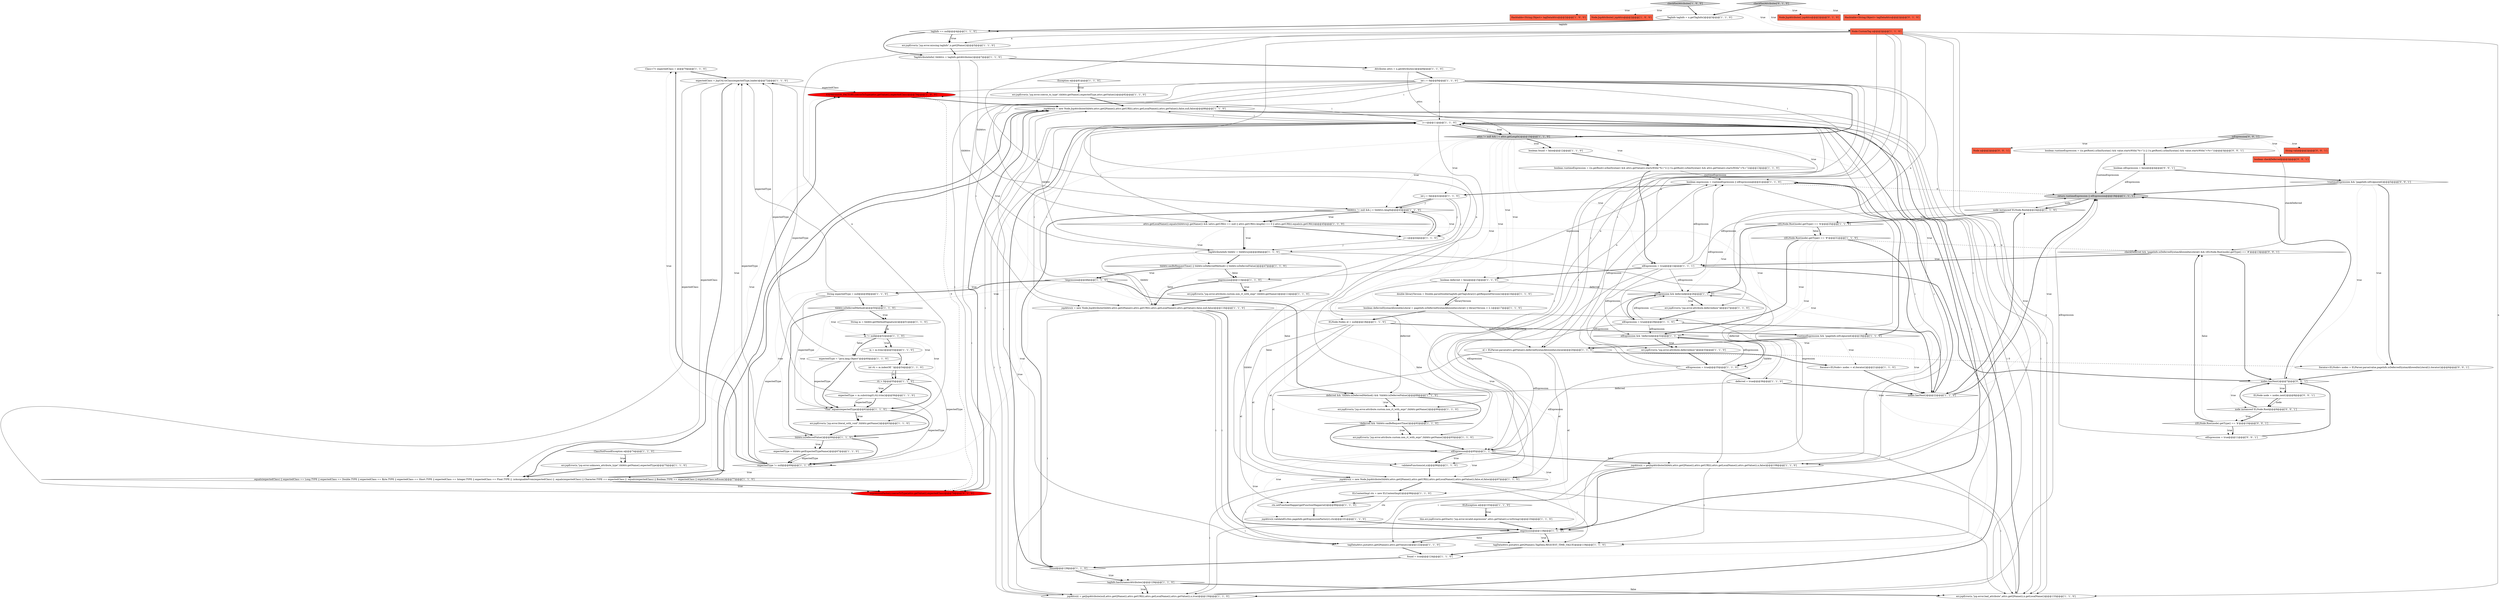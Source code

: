 digraph {
1 [style = filled, label = "Class<?> expectedClass = @@@70@@@['1', '1', '0']", fillcolor = white, shape = ellipse image = "AAA0AAABBB1BBB"];
57 [style = filled, label = "err.jspError(n,\"jsp.error.attribute.custom.non_rt_with_expr\",tldAttr.getName())@@@93@@@['1', '1', '0']", fillcolor = white, shape = ellipse image = "AAA0AAABBB1BBB"];
15 [style = filled, label = "boolean runtimeExpression = ((n.getRoot().isXmlSyntax() && attrs.getValue(i).startsWith(\"%=\")) || (!n.getRoot().isXmlSyntax() && attrs.getValue(i).startsWith(\"<%=\")))@@@13@@@['1', '1', '0']", fillcolor = white, shape = ellipse image = "AAA0AAABBB1BBB"];
95 [style = filled, label = "boolean checkDeferred@@@2@@@['0', '0', '1']", fillcolor = tomato, shape = box image = "AAA0AAABBB3BBB"];
35 [style = filled, label = "expectedType = tldAttr.getExpectedTypeName()@@@67@@@['1', '1', '0']", fillcolor = white, shape = ellipse image = "AAA0AAABBB1BBB"];
55 [style = filled, label = "this.err.jspError(n.getStart(),\"jsp.error.invalid.expression\",attrs.getValue(i),e.toString())@@@104@@@['1', '1', '0']", fillcolor = white, shape = ellipse image = "AAA0AAABBB1BBB"];
11 [style = filled, label = "elExpression && !deferred@@@32@@@['1', '1', '0']", fillcolor = white, shape = diamond image = "AAA0AAABBB1BBB"];
81 [style = filled, label = "int j = 0@@@42@@@['1', '1', '0']", fillcolor = white, shape = ellipse image = "AAA0AAABBB1BBB"];
2 [style = filled, label = "Node.JspAttribute(( jspAttrs@@@2@@@['1', '0', '0']", fillcolor = tomato, shape = box image = "AAA0AAABBB1BBB"];
104 [style = filled, label = "Node n@@@2@@@['0', '0', '1']", fillcolor = tomato, shape = box image = "AAA0AAABBB3BBB"];
9 [style = filled, label = "elExpression && deferred@@@26@@@['1', '1', '0']", fillcolor = white, shape = diamond image = "AAA0AAABBB1BBB"];
89 [style = filled, label = "Node.JspAttribute(( jspAttrs@@@2@@@['0', '1', '0']", fillcolor = tomato, shape = box image = "AAA0AAABBB2BBB"];
22 [style = filled, label = "elExpression@@@95@@@['1', '1', '0']", fillcolor = white, shape = diamond image = "AAA0AAABBB1BBB"];
52 [style = filled, label = "elExpression = true@@@35@@@['1', '1', '0']", fillcolor = white, shape = ellipse image = "AAA0AAABBB1BBB"];
0 [style = filled, label = "ELNode.Nodes el = null@@@18@@@['1', '1', '0']", fillcolor = white, shape = ellipse image = "AAA0AAABBB1BBB"];
48 [style = filled, label = "expression@@@113@@@['1', '1', '0']", fillcolor = white, shape = diamond image = "AAA0AAABBB1BBB"];
82 [style = filled, label = "boolean expression = runtimeExpression || elExpression@@@41@@@['1', '1', '0']", fillcolor = white, shape = ellipse image = "AAA0AAABBB1BBB"];
53 [style = filled, label = "err.jspError(n,\"jsp.error.attribute.custom.non_rt_with_expr\",tldAttr.getName())@@@90@@@['1', '1', '0']", fillcolor = white, shape = ellipse image = "AAA0AAABBB1BBB"];
29 [style = filled, label = "expectedType = \"java.lang.Object\"@@@60@@@['1', '1', '0']", fillcolor = white, shape = ellipse image = "AAA0AAABBB1BBB"];
49 [style = filled, label = "int i = 0@@@9@@@['1', '1', '0']", fillcolor = white, shape = ellipse image = "AAA0AAABBB1BBB"];
23 [style = filled, label = "!deferred && !tldAttr.canBeRequestTime()@@@92@@@['1', '1', '0']", fillcolor = white, shape = diamond image = "AAA0AAABBB1BBB"];
76 [style = filled, label = "validateFunctions(el,n)@@@96@@@['1', '1', '0']", fillcolor = white, shape = ellipse image = "AAA0AAABBB1BBB"];
38 [style = filled, label = "i++@@@11@@@['1', '1', '0']", fillcolor = white, shape = ellipse image = "AAA0AAABBB1BBB"];
75 [style = filled, label = "err.jspError(n,\"jsp.error.coerce_to_type\",tldAttr.getName(),expectedType,attrs.getValue(i))@@@82@@@['1', '1', '0']", fillcolor = white, shape = ellipse image = "AAA0AAABBB1BBB"];
8 [style = filled, label = "ctx.setFunctionMapper(getFunctionMapper(el))@@@99@@@['1', '1', '0']", fillcolor = white, shape = ellipse image = "AAA0AAABBB1BBB"];
63 [style = filled, label = "tldAttr.isDeferredValue()@@@66@@@['1', '1', '0']", fillcolor = white, shape = diamond image = "AAA0AAABBB1BBB"];
97 [style = filled, label = "elExpression = true@@@11@@@['0', '0', '1']", fillcolor = white, shape = ellipse image = "AAA0AAABBB3BBB"];
20 [style = filled, label = "jspAttrs(i( = new Node.JspAttribute(tldAttr,attrs.getQName(i),attrs.getURI(i),attrs.getLocalName(i),attrs.getValue(i),false,el,false)@@@97@@@['1', '1', '0']", fillcolor = white, shape = ellipse image = "AAA0AAABBB1BBB"];
31 [style = filled, label = "ELException e@@@103@@@['1', '1', '0']", fillcolor = white, shape = diamond image = "AAA0AAABBB1BBB"];
12 [style = filled, label = "tagDataAttrs.put(attrs.getQName(i),TagData.REQUEST_TIME_VALUE)@@@119@@@['1', '1', '0']", fillcolor = white, shape = ellipse image = "AAA0AAABBB1BBB"];
65 [style = filled, label = "tagInfo.hasDynamicAttributes()@@@129@@@['1', '1', '0']", fillcolor = white, shape = diamond image = "AAA0AAABBB1BBB"];
94 [style = filled, label = "isExpression['0', '0', '1']", fillcolor = lightgray, shape = diamond image = "AAA0AAABBB3BBB"];
34 [style = filled, label = "expectedType = m.substring(0,rti).trim()@@@56@@@['1', '1', '0']", fillcolor = white, shape = ellipse image = "AAA0AAABBB1BBB"];
33 [style = filled, label = "return runtimeExpression || elExpression@@@19@@@['1', '1', '1']", fillcolor = lightgray, shape = ellipse image = "AAA0AAABBB1BBB"];
68 [style = filled, label = "attrs != null && i < attrs.getLength()@@@10@@@['1', '1', '0']", fillcolor = lightgray, shape = diamond image = "AAA0AAABBB1BBB"];
61 [style = filled, label = "boolean deferred = false@@@15@@@['1', '1', '0']", fillcolor = white, shape = ellipse image = "AAA0AAABBB1BBB"];
70 [style = filled, label = "elExpression = true@@@29@@@['1', '1', '0']", fillcolor = white, shape = ellipse image = "AAA0AAABBB1BBB"];
16 [style = filled, label = "err.jspError(n,\"jsp.error.attribute.deferredmix\")@@@27@@@['1', '1', '0']", fillcolor = white, shape = ellipse image = "AAA0AAABBB1BBB"];
103 [style = filled, label = "nodes.hasNext()@@@7@@@['0', '0', '1']", fillcolor = white, shape = diamond image = "AAA0AAABBB3BBB"];
93 [style = filled, label = "Iterator<ELNode> nodes = ELParser.parse(value,pageInfo.isDeferredSyntaxAllowedAsLiteral()).iterator()@@@6@@@['0', '0', '1']", fillcolor = white, shape = ellipse image = "AAA0AAABBB3BBB"];
100 [style = filled, label = "node instanceof ELNode.Root@@@9@@@['0', '0', '1']", fillcolor = white, shape = diamond image = "AAA0AAABBB3BBB"];
43 [style = filled, label = "String m = tldAttr.getMethodSignature()@@@51@@@['1', '1', '0']", fillcolor = white, shape = ellipse image = "AAA0AAABBB1BBB"];
58 [style = filled, label = "EXPRESSION_FACTORY.coerceToType(attrs.getValue(i),expectedClass)@@@79@@@['1', '0', '0']", fillcolor = red, shape = ellipse image = "AAA1AAABBB1BBB"];
74 [style = filled, label = "elExpression = true@@@14@@@['1', '1', '1']", fillcolor = white, shape = ellipse image = "AAA0AAABBB1BBB"];
19 [style = filled, label = "jspAttrs(i(.validateEL(this.pageInfo.getExpressionFactory(),ctx)@@@101@@@['1', '1', '0']", fillcolor = white, shape = ellipse image = "AAA0AAABBB1BBB"];
4 [style = filled, label = "tldAttr.canBeRequestTime() || tldAttr.isDeferredMethod() || tldAttr.isDeferredValue()@@@47@@@['1', '1', '0']", fillcolor = white, shape = diamond image = "AAA0AAABBB1BBB"];
45 [style = filled, label = "TagAttributeInfo tldAttr = tldAttrs(j(@@@46@@@['1', '1', '0']", fillcolor = white, shape = ellipse image = "AAA0AAABBB1BBB"];
101 [style = filled, label = "((ELNode.Root)node).getType() == '$'@@@10@@@['0', '0', '1']", fillcolor = white, shape = diamond image = "AAA0AAABBB3BBB"];
28 [style = filled, label = "el = ELParser.parse(attrs.getValue(i),deferredSyntaxAllowedAsLiteral)@@@20@@@['1', '1', '0']", fillcolor = white, shape = ellipse image = "AAA0AAABBB1BBB"];
56 [style = filled, label = "found = true@@@124@@@['1', '1', '0']", fillcolor = white, shape = ellipse image = "AAA0AAABBB1BBB"];
26 [style = filled, label = "Hashtable<String,Object> tagDataAttrs@@@2@@@['1', '0', '0']", fillcolor = tomato, shape = box image = "AAA0AAABBB1BBB"];
71 [style = filled, label = "jspAttrs(i( = getJspAttribute(null,attrs.getQName(i),attrs.getURI(i),attrs.getLocalName(i),attrs.getValue(i),n,true)@@@130@@@['1', '1', '0']", fillcolor = white, shape = ellipse image = "AAA0AAABBB1BBB"];
24 [style = filled, label = "jspAttrs(i( = getJspAttribute(tldAttr,attrs.getQName(i),attrs.getURI(i),attrs.getLocalName(i),attrs.getValue(i),n,false)@@@108@@@['1', '1', '0']", fillcolor = white, shape = ellipse image = "AAA0AAABBB1BBB"];
79 [style = filled, label = "err.jspError(n,\"jsp.error.literal_with_void\",tldAttr.getName())@@@63@@@['1', '1', '0']", fillcolor = white, shape = ellipse image = "AAA0AAABBB1BBB"];
85 [style = filled, label = "boolean deferredSyntaxAllowedAsLiteral = pageInfo.isDeferredSyntaxAllowedAsLiteral() || libraryVersion < 2.1@@@17@@@['1', '1', '0']", fillcolor = white, shape = ellipse image = "AAA0AAABBB1BBB"];
102 [style = filled, label = "ELNode node = nodes.next()@@@8@@@['0', '0', '1']", fillcolor = white, shape = ellipse image = "AAA0AAABBB3BBB"];
17 [style = filled, label = "expectedClass = JspUtil.toClass(expectedType,loader)@@@72@@@['1', '1', '0']", fillcolor = white, shape = ellipse image = "AAA0AAABBB1BBB"];
60 [style = filled, label = "err.jspError(n,\"jsp.error.attribute.custom.non_rt_with_expr\",tldAttr.getName())@@@114@@@['1', '1', '0']", fillcolor = white, shape = ellipse image = "AAA0AAABBB1BBB"];
54 [style = filled, label = "\"void\".equals(expectedType)@@@62@@@['1', '1', '0']", fillcolor = white, shape = diamond image = "AAA0AAABBB1BBB"];
90 [style = filled, label = "Hashtable<String,Object> tagDataAttrs@@@2@@@['0', '1', '0']", fillcolor = tomato, shape = box image = "AAA0AAABBB2BBB"];
13 [style = filled, label = "TagAttributeInfo(( tldAttrs = tagInfo.getAttributes()@@@7@@@['1', '1', '0']", fillcolor = white, shape = ellipse image = "AAA0AAABBB1BBB"];
47 [style = filled, label = ".equals(expectedClass) || expectedClass == Long.TYPE || expectedClass == Double.TYPE || expectedClass == Byte.TYPE || expectedClass == Short.TYPE || expectedClass == Integer.TYPE || expectedClass == Float.TYPE || .isAssignableFrom(expectedClass) || .equals(expectedClass) || Character.TYPE == expectedClass || .equals(expectedClass) || Boolean.TYPE == expectedClass || expectedClass.isEnum()@@@77@@@['1', '1', '0']", fillcolor = white, shape = diamond image = "AAA0AAABBB1BBB"];
77 [style = filled, label = "expression@@@118@@@['1', '1', '0']", fillcolor = white, shape = diamond image = "AAA0AAABBB1BBB"];
78 [style = filled, label = "double libraryVersion = Double.parseDouble(tagInfo.getTagLibrary().getRequiredVersion())@@@16@@@['1', '1', '0']", fillcolor = white, shape = ellipse image = "AAA0AAABBB1BBB"];
86 [style = filled, label = "ELContextImpl ctx = new ELContextImpl()@@@98@@@['1', '1', '0']", fillcolor = white, shape = ellipse image = "AAA0AAABBB1BBB"];
14 [style = filled, label = "!found@@@128@@@['1', '1', '0']", fillcolor = white, shape = diamond image = "AAA0AAABBB1BBB"];
30 [style = filled, label = "err.jspError(n,\"jsp.error.missing.tagInfo\",n.getQName())@@@5@@@['1', '1', '0']", fillcolor = white, shape = ellipse image = "AAA0AAABBB1BBB"];
99 [style = filled, label = "boolean runtimeExpression = ((n.getRoot().isXmlSyntax() && value.startsWith(\"%=\")) || (!n.getRoot().isXmlSyntax() && value.startsWith(\"<%=\")))@@@3@@@['0', '0', '1']", fillcolor = white, shape = ellipse image = "AAA0AAABBB3BBB"];
36 [style = filled, label = "deferred && !tldAttr.isDeferredMethod() && !tldAttr.isDeferredValue()@@@89@@@['1', '1', '0']", fillcolor = white, shape = diamond image = "AAA0AAABBB1BBB"];
62 [style = filled, label = "err.jspError(n,\"jsp.error.bad_attribute\",attrs.getQName(i),n.getLocalName())@@@133@@@['1', '1', '0']", fillcolor = white, shape = ellipse image = "AAA0AAABBB1BBB"];
40 [style = filled, label = "int rti = m.indexOf(' ')@@@54@@@['1', '1', '0']", fillcolor = white, shape = ellipse image = "AAA0AAABBB1BBB"];
96 [style = filled, label = "!runtimeExpression && !pageInfo.isELIgnored()@@@5@@@['0', '0', '1']", fillcolor = white, shape = diamond image = "AAA0AAABBB3BBB"];
3 [style = filled, label = "m = m.trim()@@@53@@@['1', '1', '0']", fillcolor = white, shape = ellipse image = "AAA0AAABBB1BBB"];
105 [style = filled, label = "String value@@@2@@@['0', '0', '1']", fillcolor = tomato, shape = box image = "AAA0AAABBB3BBB"];
39 [style = filled, label = "err.jspError(n,\"jsp.error.attribute.deferredmix\")@@@33@@@['1', '1', '0']", fillcolor = white, shape = ellipse image = "AAA0AAABBB1BBB"];
42 [style = filled, label = "nodes.hasNext()@@@22@@@['1', '1', '0']", fillcolor = white, shape = diamond image = "AAA0AAABBB1BBB"];
50 [style = filled, label = "m != null@@@52@@@['1', '1', '0']", fillcolor = white, shape = diamond image = "AAA0AAABBB1BBB"];
6 [style = filled, label = "err.jspError(n,\"jsp.error.unknown_attribute_type\",tldAttr.getName(),expectedType)@@@75@@@['1', '1', '0']", fillcolor = white, shape = ellipse image = "AAA0AAABBB1BBB"];
88 [style = filled, label = "Exception e@@@81@@@['1', '1', '0']", fillcolor = white, shape = diamond image = "AAA0AAABBB1BBB"];
27 [style = filled, label = "Attributes attrs = n.getAttributes()@@@8@@@['1', '1', '0']", fillcolor = white, shape = ellipse image = "AAA0AAABBB1BBB"];
44 [style = filled, label = "tldAttrs != null && j < tldAttrs.length@@@43@@@['1', '1', '0']", fillcolor = white, shape = diamond image = "AAA0AAABBB1BBB"];
32 [style = filled, label = "tagDataAttrs.put(attrs.getQName(i),attrs.getValue(i))@@@122@@@['1', '1', '0']", fillcolor = white, shape = ellipse image = "AAA0AAABBB1BBB"];
18 [style = filled, label = "jspAttrs(i( = new Node.JspAttribute(tldAttr,attrs.getQName(i),attrs.getURI(i),attrs.getLocalName(i),attrs.getValue(i),false,null,false)@@@86@@@['1', '1', '0']", fillcolor = white, shape = ellipse image = "AAA0AAABBB1BBB"];
83 [style = filled, label = "attrs.getLocalName(i).equals(tldAttrs(j(.getName()) && (attrs.getURI(i) == null || attrs.getURI(i).length() == 0 || attrs.getURI(i).equals(n.getURI()))@@@45@@@['1', '1', '0']", fillcolor = white, shape = diamond image = "AAA0AAABBB1BBB"];
41 [style = filled, label = "deferred = true@@@36@@@['1', '1', '0']", fillcolor = white, shape = ellipse image = "AAA0AAABBB1BBB"];
51 [style = filled, label = "checkXmlAttributes['1', '0', '0']", fillcolor = lightgray, shape = diamond image = "AAA0AAABBB1BBB"];
67 [style = filled, label = "Iterator<ELNode> nodes = el.iterator()@@@21@@@['1', '1', '0']", fillcolor = white, shape = ellipse image = "AAA0AAABBB1BBB"];
73 [style = filled, label = "tagInfo == null@@@4@@@['1', '1', '0']", fillcolor = white, shape = diamond image = "AAA0AAABBB1BBB"];
25 [style = filled, label = "!expression@@@48@@@['1', '1', '0']", fillcolor = white, shape = diamond image = "AAA0AAABBB1BBB"];
5 [style = filled, label = "j++@@@44@@@['1', '1', '0']", fillcolor = white, shape = ellipse image = "AAA0AAABBB1BBB"];
106 [style = filled, label = "checkDeferred && !pageInfo.isDeferredSyntaxAllowedAsLiteral() && ((ELNode.Root)node).getType() == '#'@@@13@@@['0', '0', '1']", fillcolor = white, shape = diamond image = "AAA0AAABBB3BBB"];
64 [style = filled, label = "jspAttrs(i( = new Node.JspAttribute(tldAttr,attrs.getQName(i),attrs.getURI(i),attrs.getLocalName(i),attrs.getValue(i),false,null,false)@@@116@@@['1', '1', '0']", fillcolor = white, shape = ellipse image = "AAA0AAABBB1BBB"];
98 [style = filled, label = "boolean elExpression = false@@@4@@@['0', '0', '1']", fillcolor = white, shape = ellipse image = "AAA0AAABBB3BBB"];
72 [style = filled, label = "ClassNotFoundException e@@@74@@@['1', '1', '0']", fillcolor = white, shape = diamond image = "AAA0AAABBB1BBB"];
46 [style = filled, label = "tldAttr.isDeferredMethod()@@@50@@@['1', '1', '0']", fillcolor = white, shape = diamond image = "AAA0AAABBB1BBB"];
80 [style = filled, label = "((ELNode.Root)node).getType() == '$'@@@25@@@['1', '1', '0']", fillcolor = white, shape = diamond image = "AAA0AAABBB1BBB"];
69 [style = filled, label = "Node.CustomTag n@@@2@@@['1', '1', '0']", fillcolor = tomato, shape = box image = "AAA0AAABBB1BBB"];
84 [style = filled, label = "String expectedType = null@@@49@@@['1', '1', '0']", fillcolor = white, shape = ellipse image = "AAA0AAABBB1BBB"];
66 [style = filled, label = "node instanceof ELNode.Root@@@24@@@['1', '1', '0']", fillcolor = white, shape = diamond image = "AAA0AAABBB1BBB"];
10 [style = filled, label = "rti > 0@@@55@@@['1', '1', '0']", fillcolor = white, shape = diamond image = "AAA0AAABBB1BBB"];
21 [style = filled, label = "expectedType != null@@@69@@@['1', '1', '0']", fillcolor = white, shape = diamond image = "AAA0AAABBB1BBB"];
91 [style = filled, label = "checkXmlAttributes['0', '1', '0']", fillcolor = lightgray, shape = diamond image = "AAA0AAABBB2BBB"];
87 [style = filled, label = "!runtimeExpression && !pageInfo.isELIgnored()@@@19@@@['1', '1', '0']", fillcolor = white, shape = diamond image = "AAA0AAABBB1BBB"];
59 [style = filled, label = "((ELNode.Root)node).getType() == '#'@@@31@@@['1', '1', '0']", fillcolor = white, shape = diamond image = "AAA0AAABBB1BBB"];
92 [style = filled, label = "expressionFactory.coerceToType(attrs.getValue(i),expectedClass)@@@79@@@['0', '1', '0']", fillcolor = red, shape = ellipse image = "AAA1AAABBB2BBB"];
37 [style = filled, label = "TagInfo tagInfo = n.getTagInfo()@@@3@@@['1', '1', '0']", fillcolor = white, shape = ellipse image = "AAA0AAABBB1BBB"];
7 [style = filled, label = "boolean found = false@@@12@@@['1', '1', '0']", fillcolor = white, shape = ellipse image = "AAA0AAABBB1BBB"];
4->25 [style = bold, label=""];
77->32 [style = dotted, label="false"];
28->8 [style = solid, label="el"];
54->63 [style = bold, label=""];
42->82 [style = bold, label=""];
65->62 [style = dotted, label="false"];
29->54 [style = solid, label="expectedType"];
58->18 [style = bold, label=""];
65->71 [style = dotted, label="true"];
23->57 [style = bold, label=""];
23->22 [style = bold, label=""];
64->32 [style = solid, label="i"];
59->106 [style = dashed, label="0"];
66->80 [style = dotted, label="true"];
20->12 [style = solid, label="i"];
59->42 [style = bold, label=""];
70->82 [style = solid, label="elExpression"];
22->19 [style = dotted, label="true"];
22->24 [style = dotted, label="false"];
34->54 [style = bold, label=""];
21->17 [style = dotted, label="true"];
44->5 [style = dotted, label="true"];
1->17 [style = bold, label=""];
24->12 [style = solid, label="i"];
29->17 [style = solid, label="expectedType"];
10->34 [style = bold, label=""];
106->74 [style = dotted, label="true"];
50->10 [style = dotted, label="true"];
78->85 [style = solid, label="libraryVersion"];
102->100 [style = solid, label="node"];
64->71 [style = solid, label="i"];
59->41 [style = dotted, label="true"];
56->14 [style = bold, label=""];
35->21 [style = solid, label="expectedType"];
68->82 [style = dotted, label="true"];
94->95 [style = dotted, label="true"];
38->71 [style = solid, label="i"];
52->41 [style = bold, label=""];
80->59 [style = bold, label=""];
44->14 [style = bold, label=""];
65->71 [style = bold, label=""];
106->74 [style = bold, label=""];
51->37 [style = bold, label=""];
84->46 [style = bold, label=""];
12->56 [style = bold, label=""];
51->2 [style = dotted, label="true"];
87->67 [style = dotted, label="true"];
52->9 [style = solid, label="elExpression"];
68->15 [style = dotted, label="true"];
41->9 [style = solid, label="deferred"];
100->101 [style = dotted, label="true"];
68->38 [style = dotted, label="true"];
38->58 [style = solid, label="i"];
100->101 [style = bold, label=""];
44->83 [style = bold, label=""];
25->84 [style = dotted, label="true"];
21->47 [style = dotted, label="true"];
68->78 [style = dotted, label="true"];
43->50 [style = bold, label=""];
47->92 [style = dotted, label="true"];
8->19 [style = bold, label=""];
17->47 [style = bold, label=""];
38->18 [style = solid, label="i"];
86->8 [style = bold, label=""];
11->52 [style = bold, label=""];
48->60 [style = bold, label=""];
38->62 [style = solid, label="i"];
91->90 [style = dotted, label="true"];
84->54 [style = solid, label="expectedType"];
20->86 [style = bold, label=""];
38->20 [style = solid, label="i"];
68->74 [style = dotted, label="true"];
5->44 [style = solid, label="j"];
81->45 [style = solid, label="j"];
96->93 [style = bold, label=""];
67->42 [style = bold, label=""];
38->83 [style = solid, label="i"];
64->12 [style = solid, label="i"];
49->38 [style = solid, label="i"];
25->63 [style = dotted, label="true"];
49->20 [style = solid, label="i"];
34->54 [style = solid, label="expectedType"];
18->71 [style = solid, label="i"];
70->11 [style = solid, label="elExpression"];
83->56 [style = dotted, label="true"];
68->81 [style = dotted, label="true"];
10->54 [style = bold, label=""];
101->106 [style = bold, label=""];
14->65 [style = bold, label=""];
77->12 [style = bold, label=""];
77->12 [style = dotted, label="true"];
91->69 [style = dotted, label="true"];
51->26 [style = dotted, label="true"];
21->18 [style = bold, label=""];
84->21 [style = solid, label="expectedType"];
9->70 [style = bold, label=""];
54->79 [style = dotted, label="true"];
28->76 [style = solid, label="el"];
49->64 [style = solid, label="i"];
69->71 [style = solid, label="n"];
31->55 [style = dotted, label="true"];
59->52 [style = dotted, label="true"];
41->36 [style = solid, label="deferred"];
21->1 [style = bold, label=""];
69->62 [style = solid, label="n"];
66->80 [style = bold, label=""];
81->44 [style = bold, label=""];
74->9 [style = solid, label="elExpression"];
71->38 [style = solid, label="i"];
37->73 [style = solid, label="tagInfo"];
49->28 [style = solid, label="i"];
38->28 [style = solid, label="i"];
13->44 [style = solid, label="tldAttrs"];
75->18 [style = bold, label=""];
25->36 [style = bold, label=""];
87->42 [style = dotted, label="true"];
17->92 [style = solid, label="expectedClass"];
73->30 [style = bold, label=""];
69->60 [style = solid, label="n"];
68->87 [style = dotted, label="true"];
14->38 [style = bold, label=""];
61->36 [style = solid, label="deferred"];
35->21 [style = bold, label=""];
73->13 [style = bold, label=""];
37->73 [style = bold, label=""];
74->11 [style = solid, label="elExpression"];
69->30 [style = solid, label="n"];
25->84 [style = bold, label=""];
22->20 [style = dotted, label="true"];
93->103 [style = bold, label=""];
13->45 [style = solid, label="tldAttrs"];
80->9 [style = dotted, label="true"];
4->48 [style = dotted, label="false"];
6->47 [style = bold, label=""];
45->24 [style = solid, label="tldAttr"];
49->18 [style = solid, label="i"];
46->43 [style = bold, label=""];
20->32 [style = solid, label="i"];
45->18 [style = solid, label="tldAttr"];
103->100 [style = dotted, label="true"];
100->103 [style = bold, label=""];
68->85 [style = dotted, label="true"];
13->27 [style = bold, label=""];
82->33 [style = dashed, label="0"];
20->62 [style = solid, label="i"];
83->4 [style = dotted, label="true"];
20->71 [style = solid, label="i"];
99->33 [style = solid, label="runtimeExpression"];
53->23 [style = bold, label=""];
73->30 [style = dotted, label="true"];
0->8 [style = solid, label="el"];
52->82 [style = solid, label="elExpression"];
15->74 [style = bold, label=""];
42->66 [style = dotted, label="true"];
82->81 [style = bold, label=""];
18->12 [style = solid, label="i"];
85->28 [style = solid, label="deferredSyntaxAllowedAsLiteral"];
96->33 [style = bold, label=""];
68->61 [style = dotted, label="true"];
21->1 [style = dotted, label="true"];
3->40 [style = bold, label=""];
51->69 [style = dotted, label="true"];
28->20 [style = solid, label="el"];
49->62 [style = solid, label="i"];
34->17 [style = solid, label="expectedType"];
49->92 [style = solid, label="i"];
0->76 [style = solid, label="el"];
4->25 [style = dotted, label="true"];
68->44 [style = dotted, label="true"];
64->62 [style = solid, label="i"];
16->70 [style = bold, label=""];
76->20 [style = bold, label=""];
44->83 [style = dotted, label="true"];
31->55 [style = bold, label=""];
15->82 [style = solid, label="runtimeExpression"];
17->58 [style = solid, label="expectedClass"];
57->22 [style = bold, label=""];
25->23 [style = dotted, label="false"];
61->9 [style = solid, label="deferred"];
72->6 [style = dotted, label="true"];
70->22 [style = solid, label="elExpression"];
92->18 [style = bold, label=""];
80->59 [style = dotted, label="false"];
0->20 [style = solid, label="el"];
50->3 [style = dotted, label="true"];
36->53 [style = bold, label=""];
10->34 [style = dotted, label="true"];
38->24 [style = solid, label="i"];
71->38 [style = bold, label=""];
25->18 [style = dotted, label="true"];
87->82 [style = bold, label=""];
47->92 [style = bold, label=""];
52->11 [style = solid, label="elExpression"];
59->11 [style = dotted, label="true"];
99->98 [style = bold, label=""];
25->21 [style = dotted, label="true"];
50->29 [style = bold, label=""];
69->16 [style = solid, label="n"];
79->63 [style = bold, label=""];
69->39 [style = solid, label="n"];
50->3 [style = bold, label=""];
24->38 [style = solid, label="i"];
47->58 [style = dotted, label="true"];
38->68 [style = bold, label=""];
47->58 [style = bold, label=""];
64->38 [style = solid, label="i"];
84->17 [style = solid, label="expectedType"];
46->63 [style = bold, label=""];
59->11 [style = bold, label=""];
39->52 [style = bold, label=""];
74->22 [style = solid, label="elExpression"];
46->54 [style = dotted, label="true"];
22->76 [style = dotted, label="true"];
48->60 [style = dotted, label="true"];
5->45 [style = solid, label="j"];
68->7 [style = bold, label=""];
17->47 [style = solid, label="expectedClass"];
33->66 [style = solid, label="node"];
52->22 [style = solid, label="elExpression"];
40->10 [style = solid, label="rti"];
36->53 [style = dotted, label="true"];
97->103 [style = bold, label=""];
81->5 [style = solid, label="j"];
62->38 [style = bold, label=""];
96->93 [style = dotted, label="true"];
91->37 [style = bold, label=""];
69->76 [style = solid, label="n"];
55->77 [style = bold, label=""];
74->82 [style = solid, label="elExpression"];
70->42 [style = bold, label=""];
82->48 [style = solid, label="expression"];
98->96 [style = bold, label=""];
101->97 [style = bold, label=""];
5->44 [style = bold, label=""];
7->15 [style = bold, label=""];
88->75 [style = dotted, label="true"];
4->48 [style = bold, label=""];
101->106 [style = dotted, label="false"];
49->68 [style = solid, label="i"];
83->5 [style = bold, label=""];
40->10 [style = bold, label=""];
83->45 [style = bold, label=""];
50->40 [style = dotted, label="true"];
28->67 [style = bold, label=""];
96->103 [style = dotted, label="true"];
29->21 [style = solid, label="expectedType"];
0->87 [style = bold, label=""];
80->70 [style = dotted, label="true"];
42->33 [style = bold, label=""];
80->9 [style = bold, label=""];
38->68 [style = solid, label="i"];
103->102 [style = bold, label=""];
94->105 [style = dotted, label="true"];
22->8 [style = dotted, label="true"];
69->79 [style = solid, label="n"];
103->33 [style = bold, label=""];
18->38 [style = solid, label="i"];
69->57 [style = solid, label="n"];
22->24 [style = bold, label=""];
103->102 [style = dotted, label="true"];
86->19 [style = solid, label="ctx"];
63->35 [style = bold, label=""];
68->14 [style = dotted, label="true"];
30->13 [style = bold, label=""];
24->77 [style = bold, label=""];
35->17 [style = solid, label="expectedType"];
22->86 [style = dotted, label="true"];
65->62 [style = bold, label=""];
91->89 [style = dotted, label="true"];
64->77 [style = bold, label=""];
74->103 [style = bold, label=""];
49->71 [style = solid, label="i"];
27->49 [style = bold, label=""];
9->16 [style = bold, label=""];
38->64 [style = solid, label="i"];
68->0 [style = dotted, label="true"];
68->7 [style = dotted, label="true"];
25->22 [style = dotted, label="false"];
87->28 [style = dotted, label="true"];
27->68 [style = solid, label="attrs"];
95->106 [style = solid, label="checkDeferred"];
42->33 [style = dotted, label="true"];
49->83 [style = solid, label="i"];
106->103 [style = bold, label=""];
32->56 [style = bold, label=""];
23->57 [style = dotted, label="true"];
83->45 [style = dotted, label="true"];
69->24 [style = solid, label="n"];
60->64 [style = bold, label=""];
45->20 [style = solid, label="tldAttr"];
102->100 [style = bold, label=""];
94->104 [style = dotted, label="true"];
11->39 [style = dotted, label="true"];
85->0 [style = bold, label=""];
45->64 [style = solid, label="tldAttr"];
22->76 [style = bold, label=""];
97->33 [style = solid, label="elExpression"];
88->75 [style = bold, label=""];
77->32 [style = bold, label=""];
74->61 [style = bold, label=""];
38->92 [style = solid, label="i"];
4->64 [style = dotted, label="false"];
18->62 [style = solid, label="i"];
49->68 [style = bold, label=""];
61->78 [style = bold, label=""];
18->32 [style = solid, label="i"];
47->18 [style = bold, label=""];
34->21 [style = solid, label="expectedType"];
48->64 [style = bold, label=""];
43->50 [style = solid, label="m"];
78->85 [style = bold, label=""];
69->53 [style = solid, label="n"];
98->33 [style = solid, label="elExpression"];
29->54 [style = bold, label=""];
24->62 [style = solid, label="i"];
58->92 [style = dashed, label="0"];
18->77 [style = bold, label=""];
28->93 [style = dashed, label="0"];
24->32 [style = solid, label="i"];
46->50 [style = dotted, label="true"];
66->42 [style = bold, label=""];
14->65 [style = dotted, label="true"];
9->16 [style = dotted, label="true"];
63->21 [style = bold, label=""];
83->77 [style = dotted, label="true"];
19->77 [style = bold, label=""];
20->38 [style = solid, label="i"];
94->99 [style = bold, label=""];
33->66 [style = bold, label=""];
81->44 [style = solid, label="j"];
49->24 [style = solid, label="i"];
54->79 [style = bold, label=""];
25->36 [style = dotted, label="false"];
63->35 [style = dotted, label="true"];
72->6 [style = bold, label=""];
74->33 [style = solid, label="elExpression"];
25->46 [style = dotted, label="true"];
24->71 [style = solid, label="i"];
45->4 [style = bold, label=""];
49->58 [style = solid, label="i"];
70->9 [style = solid, label="elExpression"];
101->97 [style = dotted, label="true"];
36->23 [style = bold, label=""];
82->77 [style = solid, label="expression"];
87->28 [style = bold, label=""];
11->39 [style = bold, label=""];
50->29 [style = dotted, label="false"];
46->43 [style = dotted, label="true"];
41->42 [style = bold, label=""];
}
